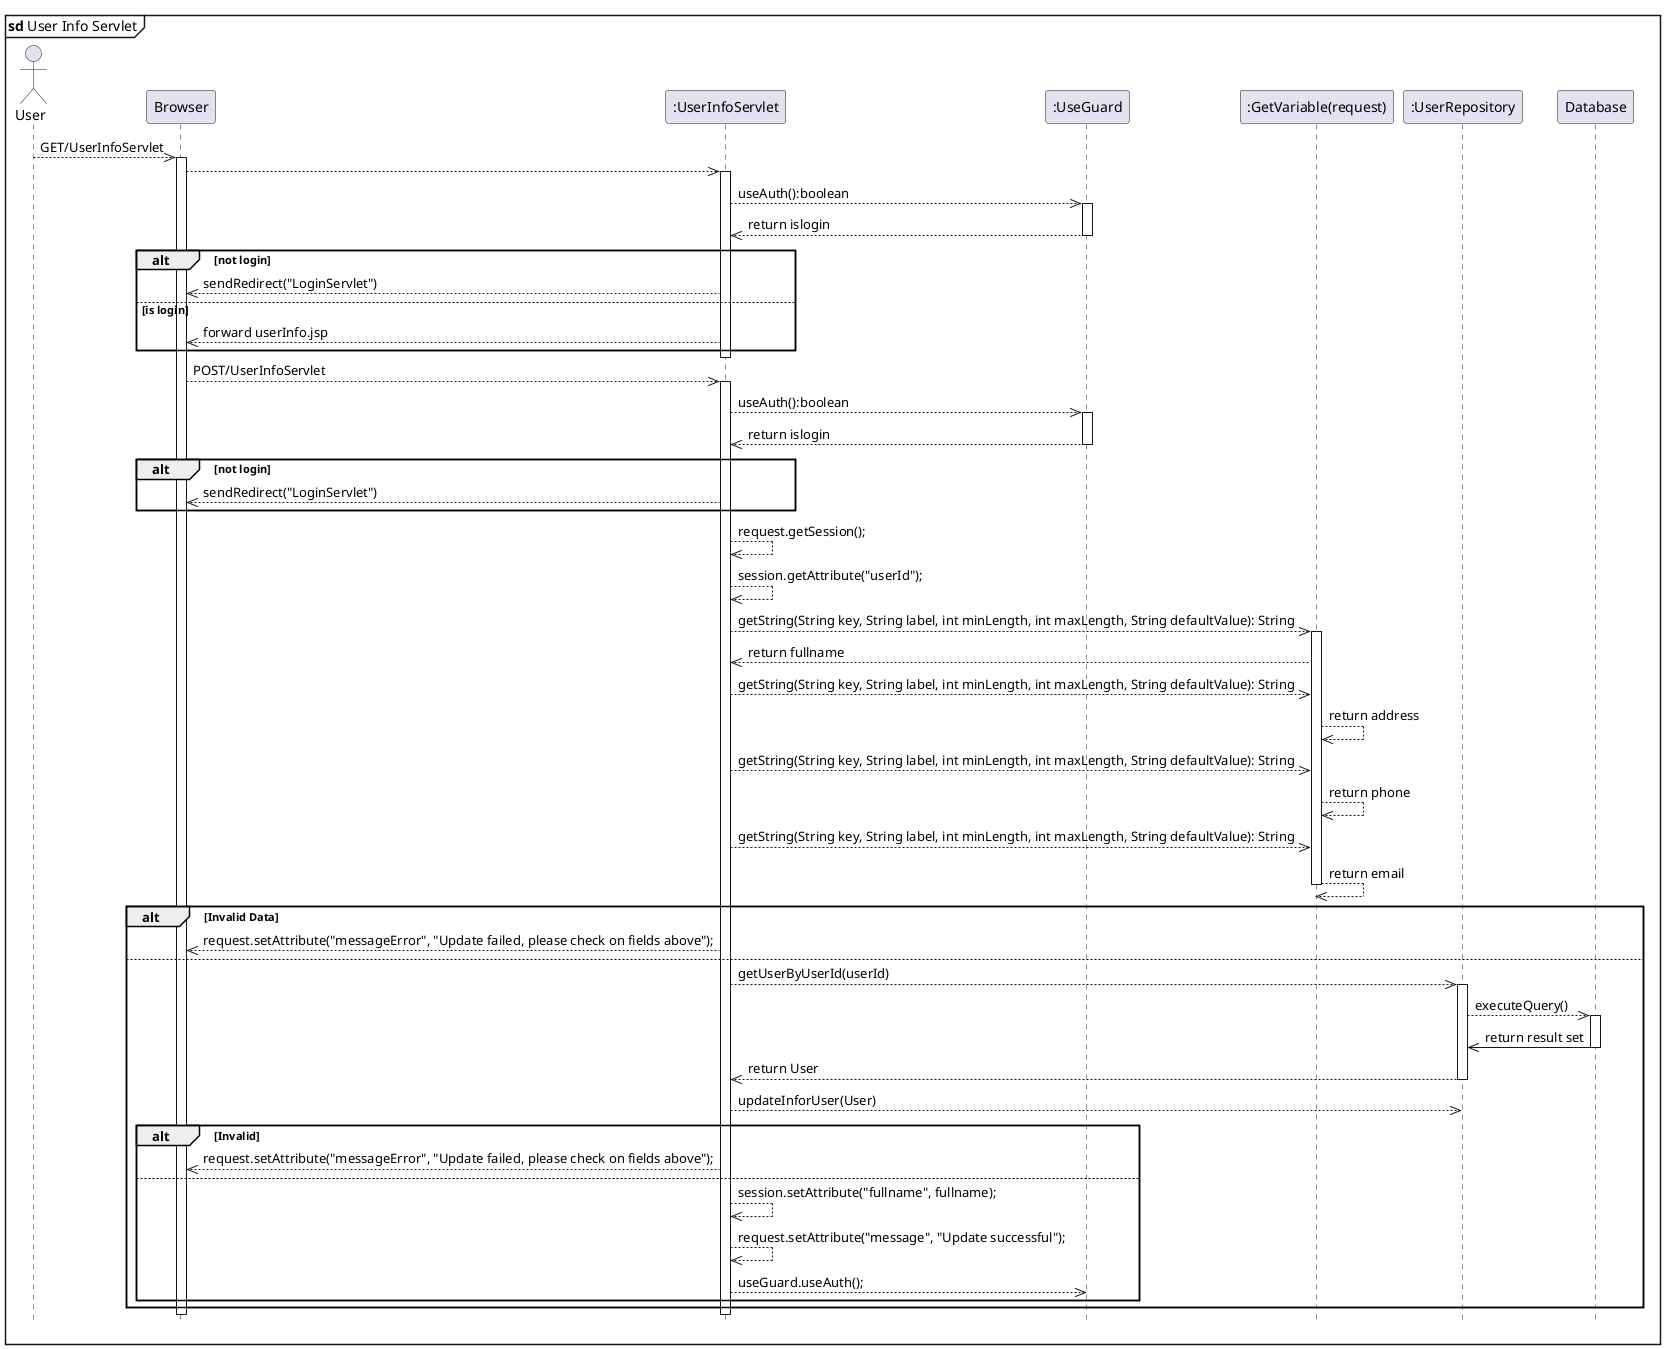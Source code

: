 @startuml userInfo

hide footbox
mainframe <b>sd</b> User Info Servlet
actor User
participant "Browser" as Browser
participant ":UserInfoServlet" as UserInfoServlet
participant ":UseGuard" as UseGuard
participant ":GetVariable(request)" as GetVariable
participant ":UserRepository" as UserRepository
participant "Database" as Database

User -->> Browser: GET/UserInfoServlet
activate Browser    
    Browser -->> UserInfoServlet :
    activate UserInfoServlet
    UserInfoServlet -->> UseGuard: useAuth():boolean 
    activate UseGuard
        UseGuard -->> UserInfoServlet: return islogin
    deactivate UseGuard
    alt not login
        UserInfoServlet -->> Browser: sendRedirect("LoginServlet")
    else is login
        UserInfoServlet -->> Browser: forward userInfo.jsp
    end
    deactivate UserInfoServlet

    Browser -->> UserInfoServlet: POST/UserInfoServlet
    activate UserInfoServlet
    UserInfoServlet -->> UseGuard: useAuth():boolean 
    activate UseGuard
     UseGuard -->> UserInfoServlet: return islogin
    deactivate UseGuard
    alt not login
        UserInfoServlet -->> Browser: sendRedirect("LoginServlet")
    end
    UserInfoServlet -->> UserInfoServlet:request.getSession();
    UserInfoServlet -->> UserInfoServlet:session.getAttribute("userId");
    UserInfoServlet -->> GetVariable:getString(String key, String label, int minLength, int maxLength, String defaultValue): String
    activate GetVariable
    GetVariable -->> UserInfoServlet: return fullname

    UserInfoServlet -->> GetVariable:getString(String key, String label, int minLength, int maxLength, String defaultValue): String
    GetVariable -->> GetVariable:return address

    UserInfoServlet -->> GetVariable:getString(String key, String label, int minLength, int maxLength, String defaultValue): String
    GetVariable -->> GetVariable:return phone

    UserInfoServlet -->> GetVariable:getString(String key, String label, int minLength, int maxLength, String defaultValue): String
    GetVariable -->> GetVariable:return email

    deactivate GetVariable
    alt Invalid Data 
        UserInfoServlet -->> Browser: request.setAttribute("messageError", "Update failed, please check on fields above");
    else 
        UserInfoServlet -->> UserRepository: getUserByUserId(userId)
        activate UserRepository
        UserRepository -->> Database: executeQuery()
        activate Database
            Database ->> UserRepository: return result set
        deactivate Database
        UserRepository -->> UserInfoServlet: return User
        deactivate UserRepository
        
        UserInfoServlet -->> UserRepository: updateInforUser(User)
        alt Invalid
            UserInfoServlet -->> Browser: request.setAttribute("messageError", "Update failed, please check on fields above");
        else
            UserInfoServlet -->> UserInfoServlet: session.setAttribute("fullname", fullname);
            UserInfoServlet -->> UserInfoServlet: request.setAttribute("message", "Update successful");
            UserInfoServlet -->> UseGuard: useGuard.useAuth();
        end
    end
    deactivate UserInfoServlet
    deactivate Browser
